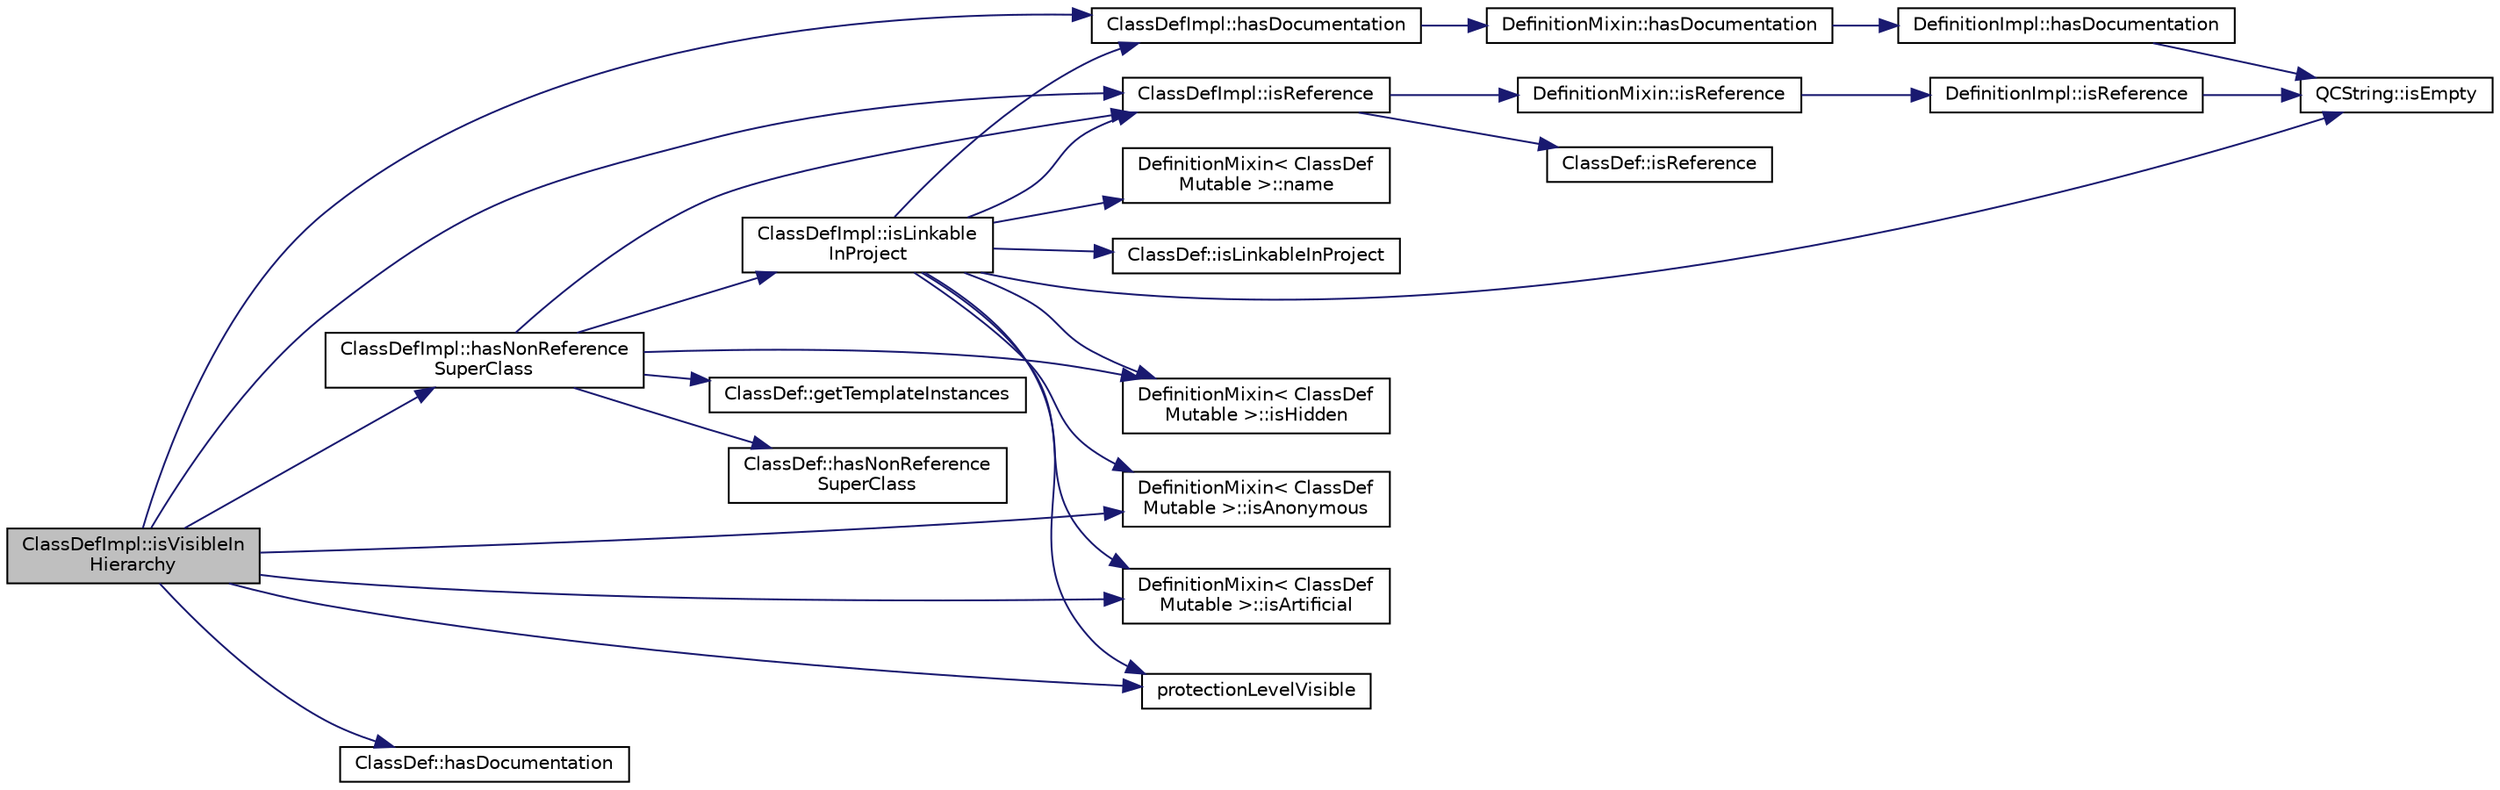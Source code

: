digraph "ClassDefImpl::isVisibleInHierarchy"
{
 // LATEX_PDF_SIZE
  edge [fontname="Helvetica",fontsize="10",labelfontname="Helvetica",labelfontsize="10"];
  node [fontname="Helvetica",fontsize="10",shape=record];
  rankdir="LR";
  Node1 [label="ClassDefImpl::isVisibleIn\lHierarchy",height=0.2,width=0.4,color="black", fillcolor="grey75", style="filled", fontcolor="black",tooltip=" "];
  Node1 -> Node2 [color="midnightblue",fontsize="10",style="solid",fontname="Helvetica"];
  Node2 [label="ClassDefImpl::hasDocumentation",height=0.2,width=0.4,color="black", fillcolor="white", style="filled",URL="$classClassDefImpl.html#a3105bd83f9096869481ec3b32850c4f3",tooltip=" "];
  Node2 -> Node3 [color="midnightblue",fontsize="10",style="solid",fontname="Helvetica"];
  Node3 [label="DefinitionMixin::hasDocumentation",height=0.2,width=0.4,color="black", fillcolor="white", style="filled",URL="$classDefinitionMixin.html#a41ceab8b372a47ef408efadf43bdc31c",tooltip=" "];
  Node3 -> Node4 [color="midnightblue",fontsize="10",style="solid",fontname="Helvetica"];
  Node4 [label="DefinitionImpl::hasDocumentation",height=0.2,width=0.4,color="black", fillcolor="white", style="filled",URL="$classDefinitionImpl.html#aefab82fe69ac7ef24e9b5f7d4379103a",tooltip=" "];
  Node4 -> Node5 [color="midnightblue",fontsize="10",style="solid",fontname="Helvetica"];
  Node5 [label="QCString::isEmpty",height=0.2,width=0.4,color="black", fillcolor="white", style="filled",URL="$classQCString.html#a621c4090d69ad7d05ef8e5234376c3d8",tooltip=" "];
  Node1 -> Node6 [color="midnightblue",fontsize="10",style="solid",fontname="Helvetica"];
  Node6 [label="ClassDef::hasDocumentation",height=0.2,width=0.4,color="black", fillcolor="white", style="filled",URL="$classClassDef.html#a1597c29c2b7ea73bc1d65dc0e303bbe4",tooltip=" "];
  Node1 -> Node7 [color="midnightblue",fontsize="10",style="solid",fontname="Helvetica"];
  Node7 [label="ClassDefImpl::hasNonReference\lSuperClass",height=0.2,width=0.4,color="black", fillcolor="white", style="filled",URL="$classClassDefImpl.html#a521d2cc730fb55f5070d55f0407f83c0",tooltip=" "];
  Node7 -> Node8 [color="midnightblue",fontsize="10",style="solid",fontname="Helvetica"];
  Node8 [label="ClassDef::getTemplateInstances",height=0.2,width=0.4,color="black", fillcolor="white", style="filled",URL="$classClassDef.html#a3ceb3e484b62599117b5eb424c10fd10",tooltip=" "];
  Node7 -> Node9 [color="midnightblue",fontsize="10",style="solid",fontname="Helvetica"];
  Node9 [label="ClassDef::hasNonReference\lSuperClass",height=0.2,width=0.4,color="black", fillcolor="white", style="filled",URL="$classClassDef.html#a8bfa7122b5f501c389a13c2d55219f44",tooltip=" "];
  Node7 -> Node10 [color="midnightblue",fontsize="10",style="solid",fontname="Helvetica"];
  Node10 [label="DefinitionMixin\< ClassDef\lMutable \>::isHidden",height=0.2,width=0.4,color="black", fillcolor="white", style="filled",URL="$classDefinitionMixin.html#a0d5cde471271f675ae0bd77dc62c0822",tooltip=" "];
  Node7 -> Node11 [color="midnightblue",fontsize="10",style="solid",fontname="Helvetica"];
  Node11 [label="ClassDefImpl::isLinkable\lInProject",height=0.2,width=0.4,color="black", fillcolor="white", style="filled",URL="$classClassDefImpl.html#a5b51b8cda3ae31f240efd5e6d2a7f903",tooltip=" "];
  Node11 -> Node2 [color="midnightblue",fontsize="10",style="solid",fontname="Helvetica"];
  Node11 -> Node12 [color="midnightblue",fontsize="10",style="solid",fontname="Helvetica"];
  Node12 [label="DefinitionMixin\< ClassDef\lMutable \>::isAnonymous",height=0.2,width=0.4,color="black", fillcolor="white", style="filled",URL="$classDefinitionMixin.html#a70ed77e9887c7bec9194af6000f0f3a6",tooltip=" "];
  Node11 -> Node13 [color="midnightblue",fontsize="10",style="solid",fontname="Helvetica"];
  Node13 [label="DefinitionMixin\< ClassDef\lMutable \>::isArtificial",height=0.2,width=0.4,color="black", fillcolor="white", style="filled",URL="$classDefinitionMixin.html#a5b68201f7877200e2fd972570502a69e",tooltip=" "];
  Node11 -> Node5 [color="midnightblue",fontsize="10",style="solid",fontname="Helvetica"];
  Node11 -> Node10 [color="midnightblue",fontsize="10",style="solid",fontname="Helvetica"];
  Node11 -> Node14 [color="midnightblue",fontsize="10",style="solid",fontname="Helvetica"];
  Node14 [label="ClassDef::isLinkableInProject",height=0.2,width=0.4,color="black", fillcolor="white", style="filled",URL="$classClassDef.html#ab44ea1cae6c5a0ff7ea797e355672e87",tooltip=" "];
  Node11 -> Node15 [color="midnightblue",fontsize="10",style="solid",fontname="Helvetica"];
  Node15 [label="ClassDefImpl::isReference",height=0.2,width=0.4,color="black", fillcolor="white", style="filled",URL="$classClassDefImpl.html#a74f9d582eb6263e18697fda6a078ea19",tooltip=" "];
  Node15 -> Node16 [color="midnightblue",fontsize="10",style="solid",fontname="Helvetica"];
  Node16 [label="DefinitionMixin::isReference",height=0.2,width=0.4,color="black", fillcolor="white", style="filled",URL="$classDefinitionMixin.html#a4255a2bb5ac1e9f4f2cbe910c2c229ce",tooltip=" "];
  Node16 -> Node17 [color="midnightblue",fontsize="10",style="solid",fontname="Helvetica"];
  Node17 [label="DefinitionImpl::isReference",height=0.2,width=0.4,color="black", fillcolor="white", style="filled",URL="$classDefinitionImpl.html#a32e199161b9975204dd3b04d5b9d5e81",tooltip=" "];
  Node17 -> Node5 [color="midnightblue",fontsize="10",style="solid",fontname="Helvetica"];
  Node15 -> Node18 [color="midnightblue",fontsize="10",style="solid",fontname="Helvetica"];
  Node18 [label="ClassDef::isReference",height=0.2,width=0.4,color="black", fillcolor="white", style="filled",URL="$classClassDef.html#acf7bae107b28803a3e61764be26b7351",tooltip=" "];
  Node11 -> Node19 [color="midnightblue",fontsize="10",style="solid",fontname="Helvetica"];
  Node19 [label="DefinitionMixin\< ClassDef\lMutable \>::name",height=0.2,width=0.4,color="black", fillcolor="white", style="filled",URL="$classDefinitionMixin.html#a03a95195d1616701c67a11d38b2b22bf",tooltip=" "];
  Node11 -> Node20 [color="midnightblue",fontsize="10",style="solid",fontname="Helvetica"];
  Node20 [label="protectionLevelVisible",height=0.2,width=0.4,color="black", fillcolor="white", style="filled",URL="$util_8cpp.html#a1e07db76938eb8a2bb8c79b2d0ec4980",tooltip=" "];
  Node7 -> Node15 [color="midnightblue",fontsize="10",style="solid",fontname="Helvetica"];
  Node1 -> Node12 [color="midnightblue",fontsize="10",style="solid",fontname="Helvetica"];
  Node1 -> Node13 [color="midnightblue",fontsize="10",style="solid",fontname="Helvetica"];
  Node1 -> Node15 [color="midnightblue",fontsize="10",style="solid",fontname="Helvetica"];
  Node1 -> Node20 [color="midnightblue",fontsize="10",style="solid",fontname="Helvetica"];
}
